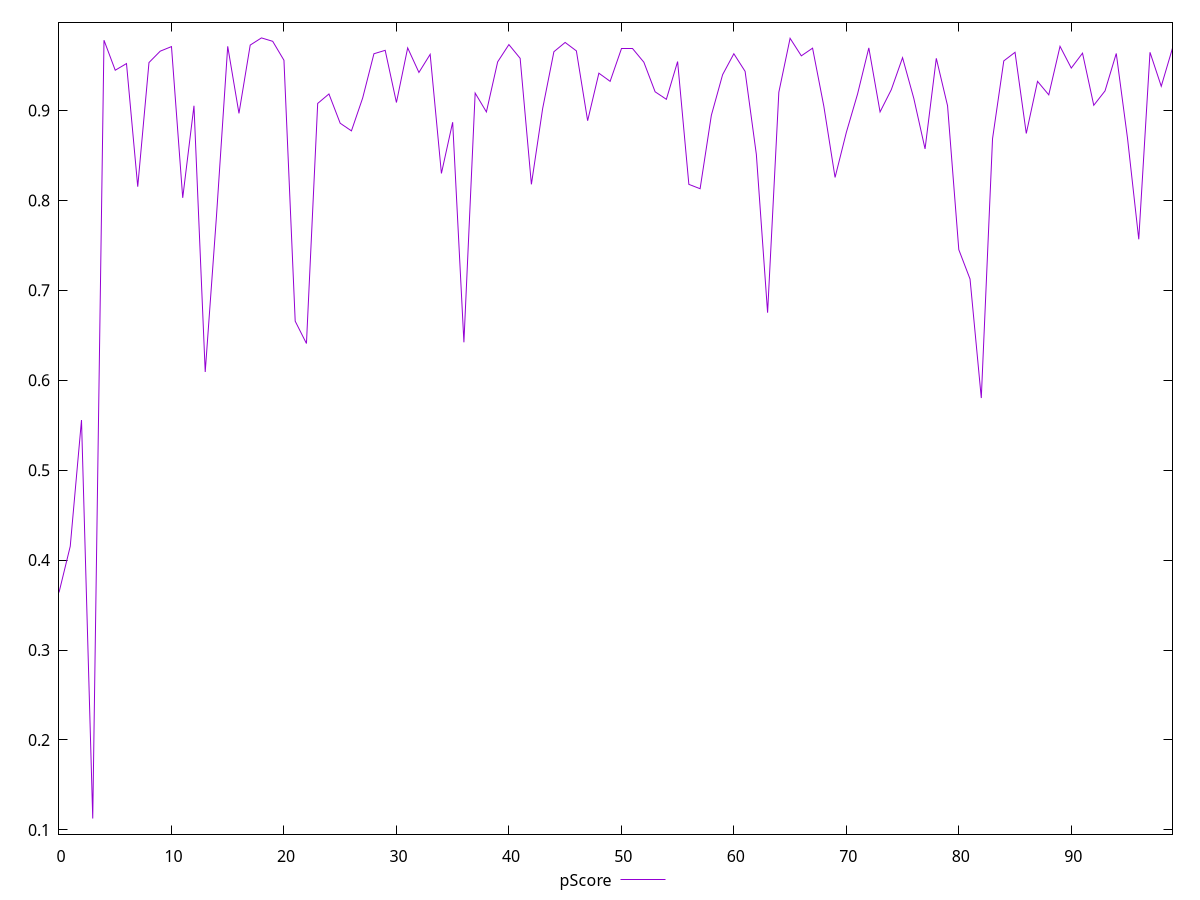 reset

$pScore <<EOF
0 0.364020288339504
1 0.4154008885060163
2 0.5557436543746351
3 0.11265820316669933
4 0.9781376849859285
5 0.9447526343439243
6 0.9521741932546812
7 0.8152485857242217
8 0.953295317856939
9 0.9659544584721591
10 0.9710336844282115
11 0.8028626975320403
12 0.9052557261448042
13 0.6092346741130037
14 0.7823336224866598
15 0.9713178672069118
16 0.8967916516294535
17 0.9727144329387234
18 0.9806950364215835
19 0.9769110744045221
20 0.9558566920125418
21 0.6657006162275663
22 0.6408904175588624
23 0.9078396570174359
24 0.9183580026018724
25 0.8858144226983569
26 0.8773119855813619
27 0.9139175349038553
28 0.9630763103153012
29 0.9668848029718192
30 0.9088648499875356
31 0.9695884255988727
32 0.9422956176667109
33 0.962419029070613
34 0.8299948987315339
35 0.8869310884190241
36 0.6422234242043463
37 0.9193306938437782
38 0.8984008431280894
39 0.9540349550029142
40 0.9732616985591581
41 0.9579908955677559
42 0.8178338106025932
43 0.9021161263191454
44 0.9653261517305216
45 0.9756441379504828
46 0.9662661895486302
47 0.8885983634039052
48 0.9414647265250489
49 0.9323890011906899
50 0.9684030186910758
51 0.9684030186910758
52 0.9536659158568381
53 0.9207799883161809
54 0.9124146873094421
55 0.9544024330926545
56 0.8178338106025932
57 0.8130032316005893
58 0.8946305544636082
59 0.9397852636632802
60 0.9630763103153017
61 0.9435308343087809
62 0.8511941284244562
63 0.6751593873943473
64 0.9202981945281568
65 0.9802444413565734
66 0.960747792641802
67 0.969294506245107
68 0.9047353834108512
69 0.8255382617101024
70 0.875585328519652
71 0.9183580026018724
72 0.9695884255988727
73 0.8984008431280894
74 0.9231692315882869
75 0.9586896524653805
76 0.9134178324564849
77 0.8572715965407928
78 0.9579908955677565
79 0.9052557261448053
80 0.7452436298593894
81 0.7125512866564747
82 0.5802428678117553
83 0.8685955668171902
84 0.955132697460318
85 0.9646913915580885
86 0.874429529362319
87 0.9323890011906908
88 0.917380153295033
89 0.9713178672069124
90 0.9471556682213719
91 0.9637271684008395
92 0.9057748891431683
93 0.9217396427146765
94 0.9634025428604511
95 0.8691830104379025
96 0.7567725903444743
97 0.9646913915580885
98 0.9269226813606637
99 0.969294506245107
EOF

set key outside below
set xrange [0:99]
set yrange [0.09529746650160165:0.9980557730866811]
set trange [0.09529746650160165:0.9980557730866811]
set terminal svg size 640, 500 enhanced background rgb 'white'
set output "report_00019_2021-02-10T18-14-37.922Z//total-blocking-time/samples/pages/pScore/values.svg"

plot $pScore title "pScore" with line

reset
